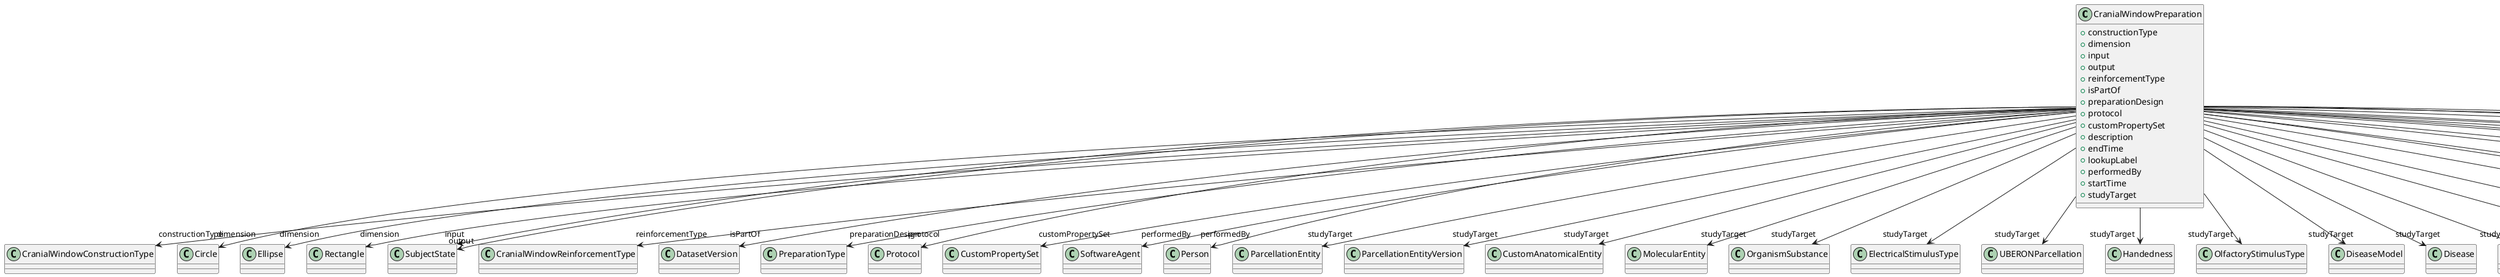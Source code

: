 @startuml
class CranialWindowPreparation {
+constructionType
+dimension
+input
+output
+reinforcementType
+isPartOf
+preparationDesign
+protocol
+customPropertySet
+description
+endTime
+lookupLabel
+performedBy
+startTime
+studyTarget

}
CranialWindowPreparation -d-> "constructionType" CranialWindowConstructionType
CranialWindowPreparation -d-> "dimension" Circle
CranialWindowPreparation -d-> "dimension" Ellipse
CranialWindowPreparation -d-> "dimension" Rectangle
CranialWindowPreparation -d-> "input" SubjectState
CranialWindowPreparation -d-> "output" SubjectState
CranialWindowPreparation -d-> "reinforcementType" CranialWindowReinforcementType
CranialWindowPreparation -d-> "isPartOf" DatasetVersion
CranialWindowPreparation -d-> "preparationDesign" PreparationType
CranialWindowPreparation -d-> "protocol" Protocol
CranialWindowPreparation -d-> "customPropertySet" CustomPropertySet
CranialWindowPreparation -d-> "performedBy" SoftwareAgent
CranialWindowPreparation -d-> "performedBy" Person
CranialWindowPreparation -d-> "studyTarget" ParcellationEntity
CranialWindowPreparation -d-> "studyTarget" ParcellationEntityVersion
CranialWindowPreparation -d-> "studyTarget" CustomAnatomicalEntity
CranialWindowPreparation -d-> "studyTarget" MolecularEntity
CranialWindowPreparation -d-> "studyTarget" OrganismSubstance
CranialWindowPreparation -d-> "studyTarget" ElectricalStimulusType
CranialWindowPreparation -d-> "studyTarget" UBERONParcellation
CranialWindowPreparation -d-> "studyTarget" Handedness
CranialWindowPreparation -d-> "studyTarget" OlfactoryStimulusType
CranialWindowPreparation -d-> "studyTarget" DiseaseModel
CranialWindowPreparation -d-> "studyTarget" Disease
CranialWindowPreparation -d-> "studyTarget" GustatoryStimulusType
CranialWindowPreparation -d-> "studyTarget" AuditoryStimulusType
CranialWindowPreparation -d-> "studyTarget" OpticalStimulusType
CranialWindowPreparation -d-> "studyTarget" CellCultureType
CranialWindowPreparation -d-> "studyTarget" BreedingType
CranialWindowPreparation -d-> "studyTarget" TactileStimulusType
CranialWindowPreparation -d-> "studyTarget" BiologicalOrder
CranialWindowPreparation -d-> "studyTarget" OrganismSystem
CranialWindowPreparation -d-> "studyTarget" BiologicalSex
CranialWindowPreparation -d-> "studyTarget" VisualStimulusType
CranialWindowPreparation -d-> "studyTarget" CellType
CranialWindowPreparation -d-> "studyTarget" Organ
CranialWindowPreparation -d-> "studyTarget" TissueSampleType
CranialWindowPreparation -d-> "studyTarget" Species
CranialWindowPreparation -d-> "studyTarget" GeneticStrainType
CranialWindowPreparation -d-> "studyTarget" TermSuggestion
CranialWindowPreparation -d-> "studyTarget" SubcellularEntity

@enduml